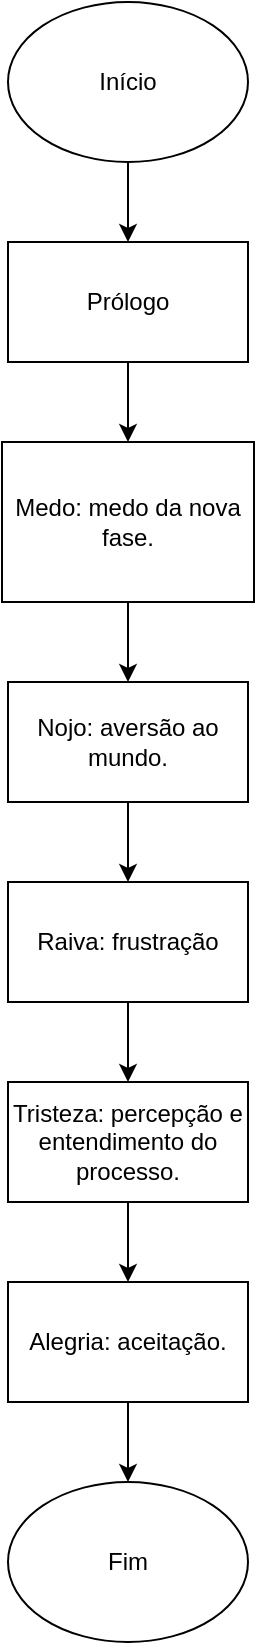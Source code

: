<mxfile version="24.4.6" type="github">
  <diagram name="Page-1" id="_39pjZdVJDSr7a0l1p2f">
    <mxGraphModel dx="1120" dy="477" grid="1" gridSize="10" guides="1" tooltips="1" connect="1" arrows="1" fold="1" page="1" pageScale="1" pageWidth="827" pageHeight="1169" math="0" shadow="0">
      <root>
        <mxCell id="0" />
        <mxCell id="1" parent="0" />
        <mxCell id="Uo10Osh_4zbd9FP0rsNF-9" style="edgeStyle=orthogonalEdgeStyle;rounded=0;orthogonalLoop=1;jettySize=auto;html=1;entryX=0.5;entryY=0;entryDx=0;entryDy=0;" parent="1" source="Uo10Osh_4zbd9FP0rsNF-1" target="Uo10Osh_4zbd9FP0rsNF-2" edge="1">
          <mxGeometry relative="1" as="geometry" />
        </mxCell>
        <mxCell id="Uo10Osh_4zbd9FP0rsNF-1" value="Início" style="ellipse;whiteSpace=wrap;html=1;" parent="1" vertex="1">
          <mxGeometry x="354" width="120" height="80" as="geometry" />
        </mxCell>
        <mxCell id="Uo10Osh_4zbd9FP0rsNF-10" style="edgeStyle=orthogonalEdgeStyle;rounded=0;orthogonalLoop=1;jettySize=auto;html=1;entryX=0.5;entryY=0;entryDx=0;entryDy=0;" parent="1" source="Uo10Osh_4zbd9FP0rsNF-2" target="Uo10Osh_4zbd9FP0rsNF-3" edge="1">
          <mxGeometry relative="1" as="geometry" />
        </mxCell>
        <mxCell id="Uo10Osh_4zbd9FP0rsNF-2" value="Prólogo" style="rounded=0;whiteSpace=wrap;html=1;" parent="1" vertex="1">
          <mxGeometry x="354" y="120" width="120" height="60" as="geometry" />
        </mxCell>
        <mxCell id="Uo10Osh_4zbd9FP0rsNF-11" style="edgeStyle=orthogonalEdgeStyle;rounded=0;orthogonalLoop=1;jettySize=auto;html=1;entryX=0.5;entryY=0;entryDx=0;entryDy=0;" parent="1" source="Uo10Osh_4zbd9FP0rsNF-3" target="Uo10Osh_4zbd9FP0rsNF-4" edge="1">
          <mxGeometry relative="1" as="geometry" />
        </mxCell>
        <mxCell id="Uo10Osh_4zbd9FP0rsNF-3" value="Medo: medo da nova fase." style="rounded=0;whiteSpace=wrap;html=1;" parent="1" vertex="1">
          <mxGeometry x="351" y="220" width="126" height="80" as="geometry" />
        </mxCell>
        <mxCell id="Uo10Osh_4zbd9FP0rsNF-12" style="edgeStyle=orthogonalEdgeStyle;rounded=0;orthogonalLoop=1;jettySize=auto;html=1;entryX=0.5;entryY=0;entryDx=0;entryDy=0;" parent="1" source="Uo10Osh_4zbd9FP0rsNF-4" target="Uo10Osh_4zbd9FP0rsNF-5" edge="1">
          <mxGeometry relative="1" as="geometry" />
        </mxCell>
        <mxCell id="Uo10Osh_4zbd9FP0rsNF-4" value="Nojo: aversão ao mundo." style="rounded=0;whiteSpace=wrap;html=1;" parent="1" vertex="1">
          <mxGeometry x="354" y="340" width="120" height="60" as="geometry" />
        </mxCell>
        <mxCell id="Uo10Osh_4zbd9FP0rsNF-13" style="edgeStyle=orthogonalEdgeStyle;rounded=0;orthogonalLoop=1;jettySize=auto;html=1;entryX=0.5;entryY=0;entryDx=0;entryDy=0;" parent="1" source="Uo10Osh_4zbd9FP0rsNF-5" target="Uo10Osh_4zbd9FP0rsNF-6" edge="1">
          <mxGeometry relative="1" as="geometry" />
        </mxCell>
        <mxCell id="Uo10Osh_4zbd9FP0rsNF-5" value="Raiva: frustração" style="rounded=0;whiteSpace=wrap;html=1;" parent="1" vertex="1">
          <mxGeometry x="354" y="440" width="120" height="60" as="geometry" />
        </mxCell>
        <mxCell id="Uo10Osh_4zbd9FP0rsNF-14" style="edgeStyle=orthogonalEdgeStyle;rounded=0;orthogonalLoop=1;jettySize=auto;html=1;entryX=0.5;entryY=0;entryDx=0;entryDy=0;" parent="1" source="Uo10Osh_4zbd9FP0rsNF-6" target="Uo10Osh_4zbd9FP0rsNF-7" edge="1">
          <mxGeometry relative="1" as="geometry" />
        </mxCell>
        <mxCell id="Uo10Osh_4zbd9FP0rsNF-6" value="Tristeza: percepção e entendimento do processo." style="rounded=0;whiteSpace=wrap;html=1;" parent="1" vertex="1">
          <mxGeometry x="354" y="540" width="120" height="60" as="geometry" />
        </mxCell>
        <mxCell id="Uo10Osh_4zbd9FP0rsNF-15" style="edgeStyle=orthogonalEdgeStyle;rounded=0;orthogonalLoop=1;jettySize=auto;html=1;entryX=0.5;entryY=0;entryDx=0;entryDy=0;" parent="1" source="Uo10Osh_4zbd9FP0rsNF-7" target="Uo10Osh_4zbd9FP0rsNF-8" edge="1">
          <mxGeometry relative="1" as="geometry" />
        </mxCell>
        <mxCell id="Uo10Osh_4zbd9FP0rsNF-7" value="Alegria: aceitação." style="rounded=0;whiteSpace=wrap;html=1;" parent="1" vertex="1">
          <mxGeometry x="354" y="640" width="120" height="60" as="geometry" />
        </mxCell>
        <mxCell id="Uo10Osh_4zbd9FP0rsNF-8" value="Fim" style="ellipse;whiteSpace=wrap;html=1;" parent="1" vertex="1">
          <mxGeometry x="354" y="740" width="120" height="80" as="geometry" />
        </mxCell>
      </root>
    </mxGraphModel>
  </diagram>
</mxfile>
